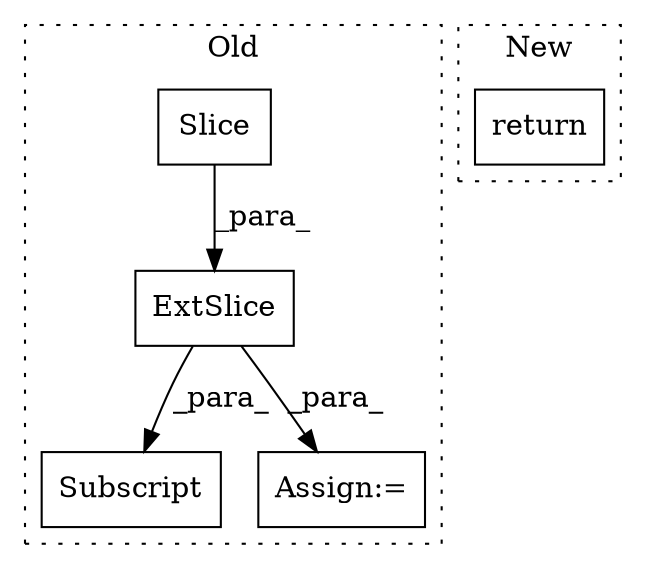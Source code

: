 digraph G {
subgraph cluster0 {
1 [label="Slice" a="80" s="3230" l="1" shape="box"];
3 [label="ExtSlice" a="85" s="3214" l="8" shape="box"];
4 [label="Subscript" a="63" s="3214,0" l="21,0" shape="box"];
5 [label="Assign:=" a="68" s="3256" l="3" shape="box"];
label = "Old";
style="dotted";
}
subgraph cluster1 {
2 [label="return" a="93" s="2562" l="7" shape="box"];
label = "New";
style="dotted";
}
1 -> 3 [label="_para_"];
3 -> 5 [label="_para_"];
3 -> 4 [label="_para_"];
}